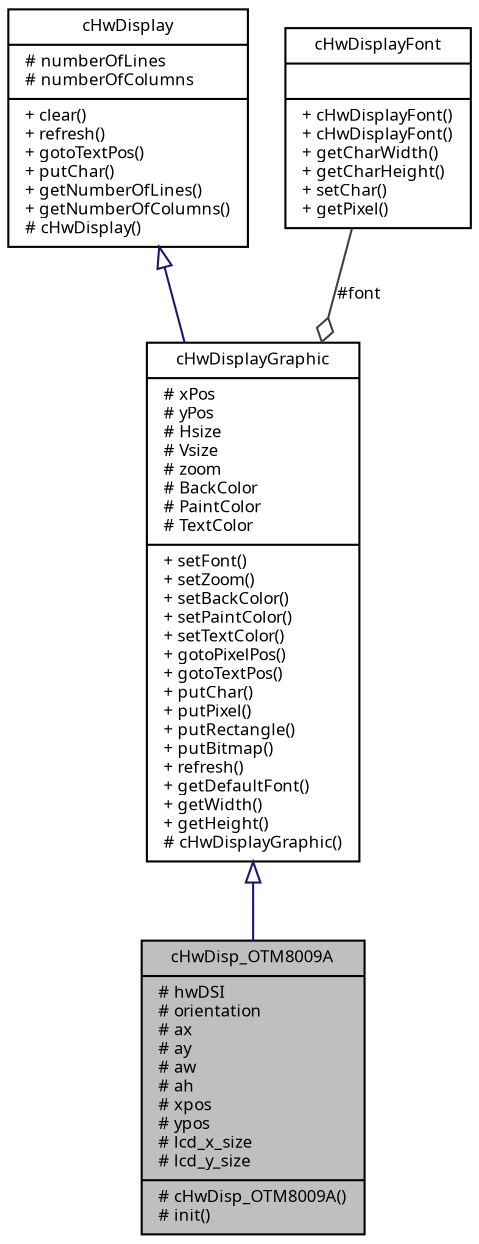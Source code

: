 digraph "cHwDisp_OTM8009A"
{
  edge [fontname="Sans",fontsize="8",labelfontname="Sans",labelfontsize="8"];
  node [fontname="Sans",fontsize="8",shape=record];
  Node1 [label="{cHwDisp_OTM8009A\n|# hwDSI\l# orientation\l# ax\l# ay\l# aw\l# ah\l# xpos\l# ypos\l# lcd_x_size\l# lcd_y_size\l|# cHwDisp_OTM8009A()\l# init()\l}",height=0.2,width=0.4,color="black", fillcolor="grey75", style="filled", fontcolor="black"];
  Node2 -> Node1 [dir="back",color="midnightblue",fontsize="8",style="solid",arrowtail="onormal",fontname="Sans"];
  Node2 [label="{cHwDisplayGraphic\n|# xPos\l# yPos\l# Hsize\l# Vsize\l# zoom\l# BackColor\l# PaintColor\l# TextColor\l|+ setFont()\l+ setZoom()\l+ setBackColor()\l+ setPaintColor()\l+ setTextColor()\l+ gotoPixelPos()\l+ gotoTextPos()\l+ putChar()\l+ putPixel()\l+ putRectangle()\l+ putBitmap()\l+ refresh()\l+ getDefaultFont()\l+ getWidth()\l+ getHeight()\l# cHwDisplayGraphic()\l}",height=0.2,width=0.4,color="black", fillcolor="white", style="filled",URL="$classc_hw_display_graphic.html",tooltip="Abstract class supporting graphic displays. "];
  Node3 -> Node2 [dir="back",color="midnightblue",fontsize="8",style="solid",arrowtail="onormal",fontname="Sans"];
  Node3 [label="{cHwDisplay\n|# numberOfLines\l# numberOfColumns\l|+ clear()\l+ refresh()\l+ gotoTextPos()\l+ putChar()\l+ getNumberOfLines()\l+ getNumberOfColumns()\l# cHwDisplay()\l}",height=0.2,width=0.4,color="black", fillcolor="white", style="filled",URL="$classc_hw_display.html",tooltip="Abtract class supporting display hardware. "];
  Node4 -> Node2 [color="grey25",fontsize="8",style="solid",label=" #font" ,arrowhead="odiamond",fontname="Sans"];
  Node4 [label="{cHwDisplayFont\n||+ cHwDisplayFont()\l+ cHwDisplayFont()\l+ getCharWidth()\l+ getCharHeight()\l+ setChar()\l+ getPixel()\l}",height=0.2,width=0.4,color="black", fillcolor="white", style="filled",URL="$classc_hw_display_font.html",tooltip="Font manager. "];
}
